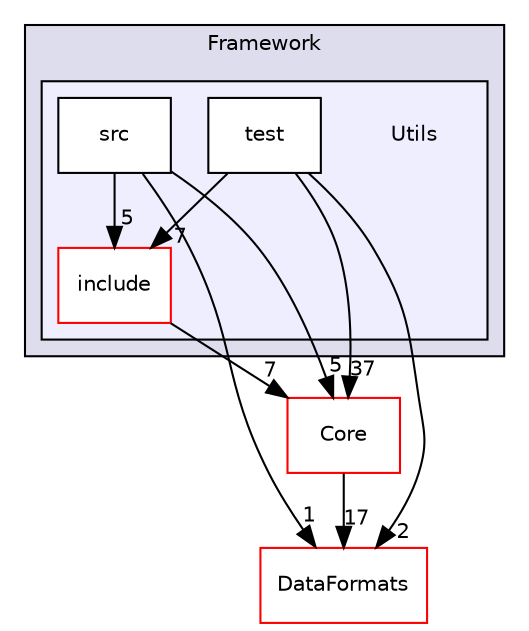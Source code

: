 digraph "/home/travis/build/AliceO2Group/AliceO2/Framework/Utils" {
  bgcolor=transparent;
  compound=true
  node [ fontsize="10", fontname="Helvetica"];
  edge [ labelfontsize="10", labelfontname="Helvetica"];
  subgraph clusterdir_bcbb2cf9a3d3d83e5515c82071a07177 {
    graph [ bgcolor="#ddddee", pencolor="black", label="Framework" fontname="Helvetica", fontsize="10", URL="dir_bcbb2cf9a3d3d83e5515c82071a07177.html"]
  subgraph clusterdir_86f64936653d09622c529b3cc7c8edcd {
    graph [ bgcolor="#eeeeff", pencolor="black", label="" URL="dir_86f64936653d09622c529b3cc7c8edcd.html"];
    dir_86f64936653d09622c529b3cc7c8edcd [shape=plaintext label="Utils"];
    dir_de9651cf711cd4bea71a7a8d6bfef94c [shape=box label="include" color="red" fillcolor="white" style="filled" URL="dir_de9651cf711cd4bea71a7a8d6bfef94c.html"];
    dir_9d9deac5aa928bccabe3328cf9e31ff3 [shape=box label="src" color="black" fillcolor="white" style="filled" URL="dir_9d9deac5aa928bccabe3328cf9e31ff3.html"];
    dir_134f24c2e8183f3bd0d900e20fafb8e9 [shape=box label="test" color="black" fillcolor="white" style="filled" URL="dir_134f24c2e8183f3bd0d900e20fafb8e9.html"];
  }
  }
  dir_9f165b2481dacfe69aa54d326bd5cd47 [shape=box label="Core" color="red" URL="dir_9f165b2481dacfe69aa54d326bd5cd47.html"];
  dir_2171f7ec022c5423887b07c69b2f5b48 [shape=box label="DataFormats" color="red" URL="dir_2171f7ec022c5423887b07c69b2f5b48.html"];
  dir_9d9deac5aa928bccabe3328cf9e31ff3->dir_9f165b2481dacfe69aa54d326bd5cd47 [headlabel="5", labeldistance=1.5 headhref="dir_000382_000370.html"];
  dir_9d9deac5aa928bccabe3328cf9e31ff3->dir_de9651cf711cd4bea71a7a8d6bfef94c [headlabel="5", labeldistance=1.5 headhref="dir_000382_000039.html"];
  dir_9d9deac5aa928bccabe3328cf9e31ff3->dir_2171f7ec022c5423887b07c69b2f5b48 [headlabel="1", labeldistance=1.5 headhref="dir_000382_000056.html"];
  dir_134f24c2e8183f3bd0d900e20fafb8e9->dir_9f165b2481dacfe69aa54d326bd5cd47 [headlabel="37", labeldistance=1.5 headhref="dir_000383_000370.html"];
  dir_134f24c2e8183f3bd0d900e20fafb8e9->dir_de9651cf711cd4bea71a7a8d6bfef94c [headlabel="7", labeldistance=1.5 headhref="dir_000383_000039.html"];
  dir_134f24c2e8183f3bd0d900e20fafb8e9->dir_2171f7ec022c5423887b07c69b2f5b48 [headlabel="2", labeldistance=1.5 headhref="dir_000383_000056.html"];
  dir_9f165b2481dacfe69aa54d326bd5cd47->dir_2171f7ec022c5423887b07c69b2f5b48 [headlabel="17", labeldistance=1.5 headhref="dir_000370_000056.html"];
  dir_de9651cf711cd4bea71a7a8d6bfef94c->dir_9f165b2481dacfe69aa54d326bd5cd47 [headlabel="7", labeldistance=1.5 headhref="dir_000039_000370.html"];
}
